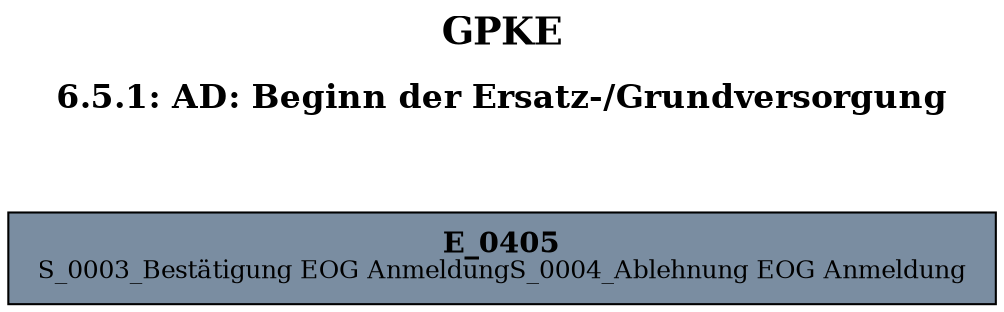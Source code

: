 digraph D {
    labelloc="t";
    label=<<B><FONT POINT-SIZE="18">GPKE</FONT></B><BR/><BR/><B><FONT POINT-SIZE="16">6.5.1: AD: Beginn der Ersatz-/Grundversorgung</FONT></B><BR/><BR/><BR/><BR/>>;
    ratio="compress";
    concentrate=true;
    pack=true;
    rankdir=TB;
    packmode="array";
    size="20,20";
    "Empty" [margin="0.2,0.12", shape=box, style=filled, fillcolor="#7a8da1", label=<<B>E_0405</B><BR align="center"/><FONT point-size="12">S_0003_Bestätigung EOG Anmeldung
S_0004_Ablehnung EOG Anmeldung</FONT><BR align="center"/>>];


    bgcolor="transparent";
}